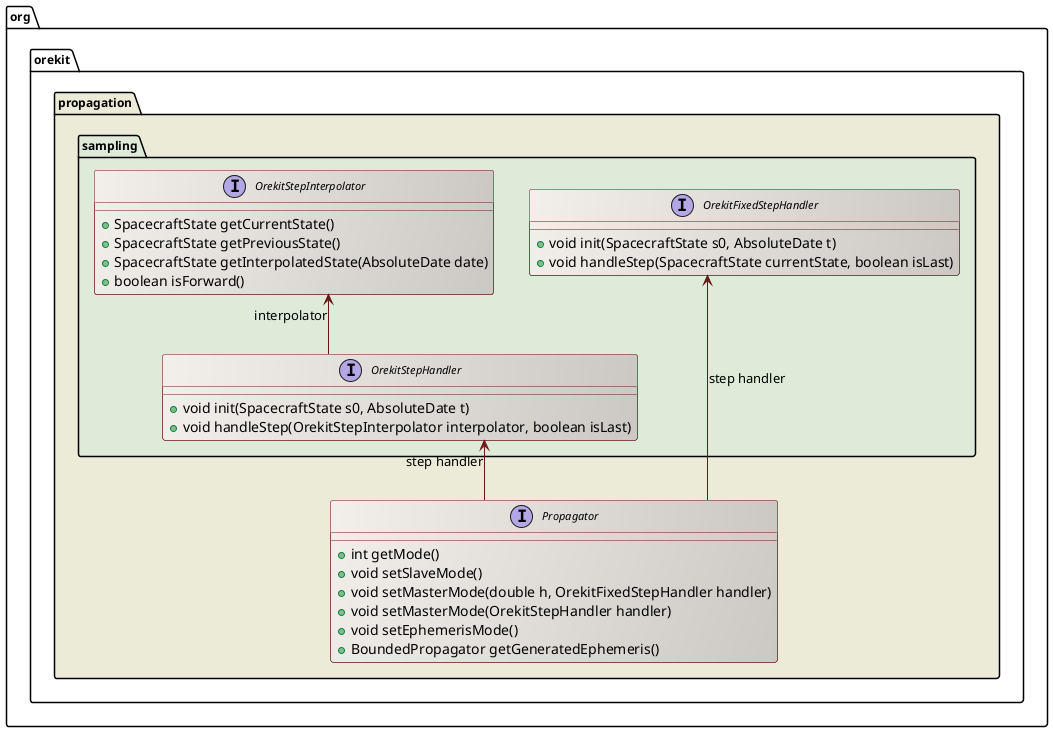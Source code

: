 ' Copyright 2002-2020 CS GROUP
' Licensed to CS GROUP (CS) under one or more
' contributor license agreements.  See the NOTICE file distributed with
' this work for additional information regarding copyright ownership.
' CS licenses this file to You under the Apache License, Version 2.0
' (the "License"); you may not use this file except in compliance with
' the License.  You may obtain a copy of the License at
'
'   http://www.apache.org/licenses/LICENSE-2.0
'
' Unless required by applicable law or agreed to in writing, software
' distributed under the License is distributed on an "AS IS" BASIS,
' WITHOUT WARRANTIES OR CONDITIONS OF ANY KIND, either express or implied.
' See the License for the specific language governing permissions and
' limitations under the License.
 
@startuml

  skinparam svek                  true
  skinparam ClassBackgroundColor  #F3EFEB/CCC9C5
  skinparam ClassArrowColor       #691616
  skinparam ClassBorderColor      #691616
  skinparam NoteBackgroundColor   #F3EFEB
  skinparam NoteBorderColor       #691616
  skinparam NoteFontColor         #691616
  skinparam ClassFontSize         11
  skinparam PackageFontSize       12
  skinparam linetype              ortho

  package org.orekit.propagation #ECEBD8 {

    interface Propagator {
      +int getMode()
      +void setSlaveMode()
      +void setMasterMode(double h, OrekitFixedStepHandler handler)
      +void setMasterMode(OrekitStepHandler handler)
      +void setEphemerisMode()
      +BoundedPropagator getGeneratedEphemeris()
    }

    package sampling #DDEBD8 {

      interface OrekitStepHandler {
        +void init(SpacecraftState s0, AbsoluteDate t)
        +void handleStep(OrekitStepInterpolator interpolator, boolean isLast)
      }

      interface OrekitFixedStepHandler {
        +void init(SpacecraftState s0, AbsoluteDate t)
        +void handleStep(SpacecraftState currentState, boolean isLast)
      }

      interface OrekitStepInterpolator {
        +SpacecraftState getCurrentState()
        +SpacecraftState getPreviousState()
        +SpacecraftState getInterpolatedState(AbsoluteDate date)
        +boolean isForward()
      }

      OrekitStepHandler <-down- Propagator : step handler
      OrekitStepInterpolator <-down- OrekitStepHandler : interpolator
      OrekitFixedStepHandler <-- Propagator : step handler

    }

  }

@enduml
